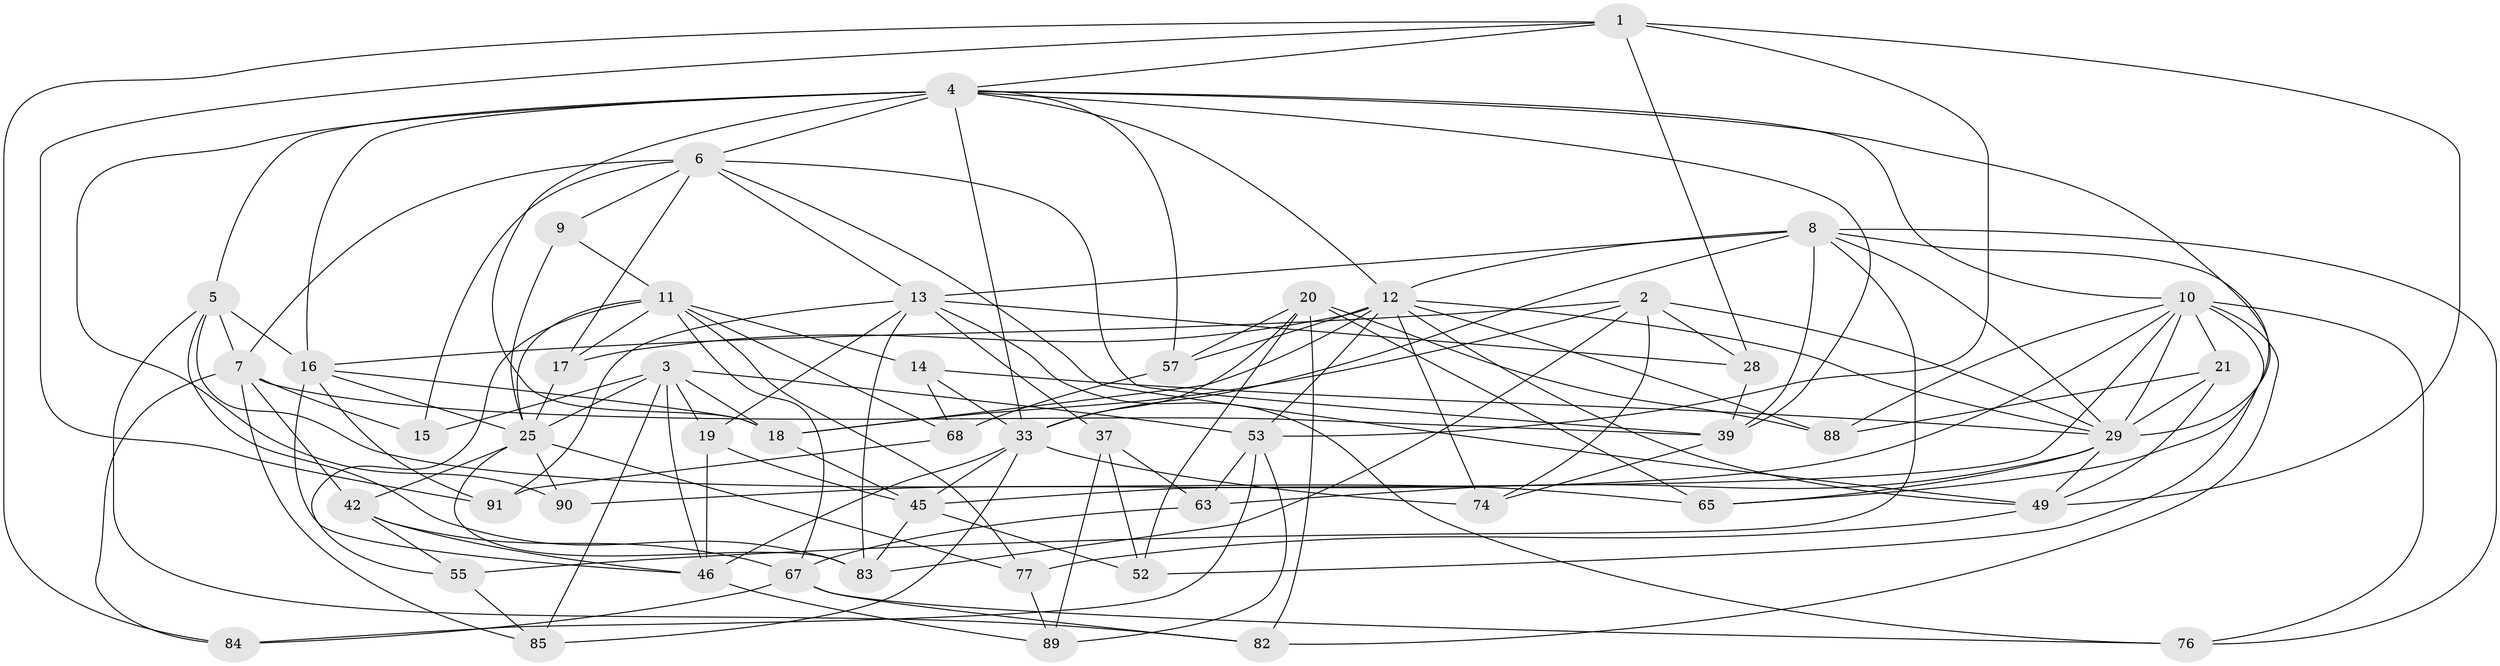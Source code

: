 // original degree distribution, {4: 1.0}
// Generated by graph-tools (version 1.1) at 2025/16/03/09/25 04:16:28]
// undirected, 50 vertices, 140 edges
graph export_dot {
graph [start="1"]
  node [color=gray90,style=filled];
  1 [super="+72"];
  2 [super="+92"];
  3 [super="+80+23"];
  4 [super="+24+43+78+62"];
  5 [super="+81"];
  6 [super="+51+73+56"];
  7 [super="+71+93"];
  8 [super="+40"];
  9;
  10 [super="+26"];
  11 [super="+27+38"];
  12 [super="+59+50"];
  13 [super="+70+32"];
  14;
  15;
  16 [super="+66+95"];
  17 [super="+22"];
  18 [super="+58"];
  19;
  20 [super="+41"];
  21;
  25 [super="+35+61"];
  28;
  29 [super="+31+34"];
  33 [super="+48"];
  37;
  39 [super="+44"];
  42 [super="+96"];
  45 [super="+75"];
  46 [super="+79"];
  49 [super="+99"];
  52;
  53 [super="+87"];
  55;
  57;
  63;
  65;
  67 [super="+94"];
  68;
  74;
  76;
  77;
  82;
  83 [super="+100"];
  84;
  85;
  88;
  89;
  90;
  91;
  1 -- 53;
  1 -- 4;
  1 -- 91;
  1 -- 28;
  1 -- 84;
  1 -- 49;
  2 -- 16;
  2 -- 83;
  2 -- 29;
  2 -- 74;
  2 -- 18;
  2 -- 28;
  3 -- 85;
  3 -- 46;
  3 -- 18;
  3 -- 15 [weight=2];
  3 -- 19;
  3 -- 25;
  3 -- 53;
  4 -- 57;
  4 -- 29;
  4 -- 16 [weight=2];
  4 -- 5;
  4 -- 90;
  4 -- 12;
  4 -- 39;
  4 -- 33;
  4 -- 18;
  4 -- 6 [weight=2];
  4 -- 10;
  5 -- 7;
  5 -- 83;
  5 -- 65;
  5 -- 82;
  5 -- 16;
  6 -- 9;
  6 -- 17 [weight=2];
  6 -- 13;
  6 -- 7;
  6 -- 15;
  6 -- 39;
  6 -- 49;
  7 -- 84;
  7 -- 85;
  7 -- 42 [weight=2];
  7 -- 15;
  7 -- 39;
  8 -- 29;
  8 -- 55;
  8 -- 12;
  8 -- 33;
  8 -- 65;
  8 -- 39;
  8 -- 76;
  8 -- 13;
  9 -- 25;
  9 -- 11 [weight=2];
  10 -- 82;
  10 -- 90 [weight=2];
  10 -- 76;
  10 -- 52;
  10 -- 21;
  10 -- 88;
  10 -- 45;
  10 -- 29;
  11 -- 77;
  11 -- 68;
  11 -- 14;
  11 -- 55;
  11 -- 17 [weight=2];
  11 -- 25;
  11 -- 67;
  12 -- 53;
  12 -- 57;
  12 -- 18;
  12 -- 17;
  12 -- 88;
  12 -- 74;
  12 -- 49;
  12 -- 29;
  13 -- 19;
  13 -- 91;
  13 -- 76;
  13 -- 37;
  13 -- 83;
  13 -- 28;
  14 -- 68;
  14 -- 33;
  14 -- 29;
  16 -- 91;
  16 -- 46;
  16 -- 25;
  16 -- 18;
  17 -- 25;
  18 -- 45;
  19 -- 45;
  19 -- 46;
  20 -- 82;
  20 -- 65;
  20 -- 33;
  20 -- 88;
  20 -- 57;
  20 -- 52;
  21 -- 88;
  21 -- 49;
  21 -- 29;
  25 -- 83 [weight=2];
  25 -- 77;
  25 -- 90;
  25 -- 42;
  28 -- 39;
  29 -- 49;
  29 -- 63;
  29 -- 65;
  33 -- 85;
  33 -- 74;
  33 -- 46;
  33 -- 45;
  37 -- 52;
  37 -- 63;
  37 -- 89;
  39 -- 74;
  42 -- 55;
  42 -- 67;
  42 -- 46;
  45 -- 52;
  45 -- 83;
  46 -- 89;
  49 -- 77;
  53 -- 84;
  53 -- 89;
  53 -- 63;
  55 -- 85;
  57 -- 68;
  63 -- 67;
  67 -- 82;
  67 -- 76;
  67 -- 84;
  68 -- 91;
  77 -- 89;
}
